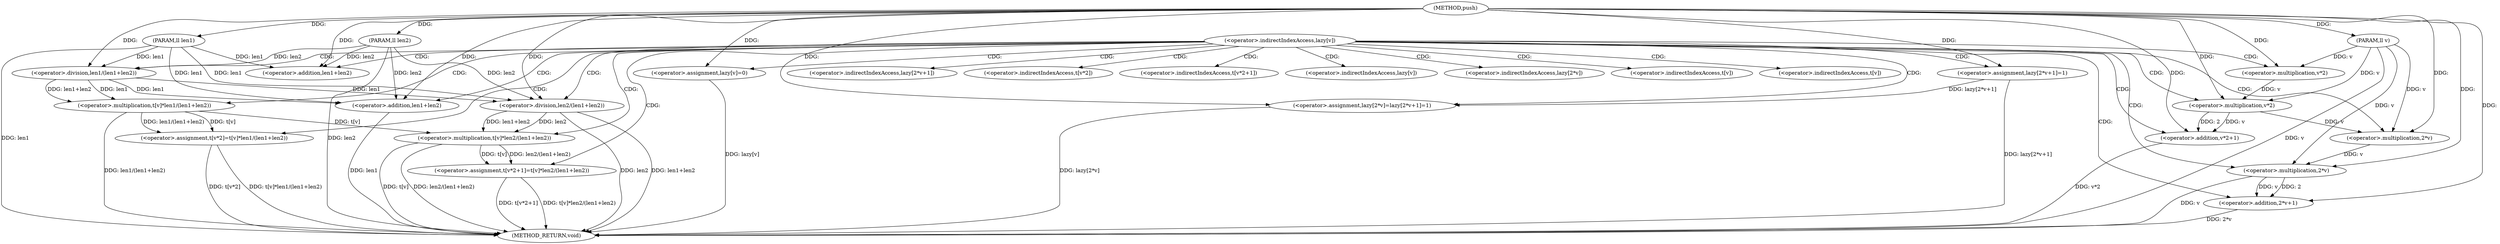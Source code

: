 digraph "push" {  
"1000138" [label = "(METHOD,push)" ]
"1000200" [label = "(METHOD_RETURN,void)" ]
"1000139" [label = "(PARAM,ll v)" ]
"1000140" [label = "(PARAM,ll len1)" ]
"1000141" [label = "(PARAM,ll len2)" ]
"1000148" [label = "(<operator>.assignment,t[v*2]=t[v]*len1/(len1+len2))" ]
"1000163" [label = "(<operator>.assignment,t[v*2+1]=t[v]*len2/(len1+len2))" ]
"1000180" [label = "(<operator>.assignment,lazy[v]=0)" ]
"1000185" [label = "(<operator>.assignment,lazy[2*v]=lazy[2*v+1]=1)" ]
"1000154" [label = "(<operator>.multiplication,t[v]*len1/(len1+len2))" ]
"1000171" [label = "(<operator>.multiplication,t[v]*len2/(len1+len2))" ]
"1000191" [label = "(<operator>.assignment,lazy[2*v+1]=1)" ]
"1000151" [label = "(<operator>.multiplication,v*2)" ]
"1000158" [label = "(<operator>.division,len1/(len1+len2))" ]
"1000166" [label = "(<operator>.addition,v*2+1)" ]
"1000175" [label = "(<operator>.division,len2/(len1+len2))" ]
"1000188" [label = "(<operator>.multiplication,2*v)" ]
"1000160" [label = "(<operator>.addition,len1+len2)" ]
"1000167" [label = "(<operator>.multiplication,v*2)" ]
"1000177" [label = "(<operator>.addition,len1+len2)" ]
"1000194" [label = "(<operator>.addition,2*v+1)" ]
"1000195" [label = "(<operator>.multiplication,2*v)" ]
"1000144" [label = "(<operator>.indirectIndexAccess,lazy[v])" ]
"1000149" [label = "(<operator>.indirectIndexAccess,t[v*2])" ]
"1000164" [label = "(<operator>.indirectIndexAccess,t[v*2+1])" ]
"1000181" [label = "(<operator>.indirectIndexAccess,lazy[v])" ]
"1000186" [label = "(<operator>.indirectIndexAccess,lazy[2*v])" ]
"1000155" [label = "(<operator>.indirectIndexAccess,t[v])" ]
"1000172" [label = "(<operator>.indirectIndexAccess,t[v])" ]
"1000192" [label = "(<operator>.indirectIndexAccess,lazy[2*v+1])" ]
  "1000139" -> "1000200"  [ label = "DDG: v"] 
  "1000140" -> "1000200"  [ label = "DDG: len1"] 
  "1000141" -> "1000200"  [ label = "DDG: len2"] 
  "1000148" -> "1000200"  [ label = "DDG: t[v*2]"] 
  "1000154" -> "1000200"  [ label = "DDG: len1/(len1+len2)"] 
  "1000148" -> "1000200"  [ label = "DDG: t[v]*len1/(len1+len2)"] 
  "1000166" -> "1000200"  [ label = "DDG: v*2"] 
  "1000163" -> "1000200"  [ label = "DDG: t[v*2+1]"] 
  "1000171" -> "1000200"  [ label = "DDG: t[v]"] 
  "1000175" -> "1000200"  [ label = "DDG: len2"] 
  "1000177" -> "1000200"  [ label = "DDG: len1"] 
  "1000175" -> "1000200"  [ label = "DDG: len1+len2"] 
  "1000171" -> "1000200"  [ label = "DDG: len2/(len1+len2)"] 
  "1000163" -> "1000200"  [ label = "DDG: t[v]*len2/(len1+len2)"] 
  "1000180" -> "1000200"  [ label = "DDG: lazy[v]"] 
  "1000185" -> "1000200"  [ label = "DDG: lazy[2*v]"] 
  "1000195" -> "1000200"  [ label = "DDG: v"] 
  "1000194" -> "1000200"  [ label = "DDG: 2*v"] 
  "1000191" -> "1000200"  [ label = "DDG: lazy[2*v+1]"] 
  "1000138" -> "1000139"  [ label = "DDG: "] 
  "1000138" -> "1000140"  [ label = "DDG: "] 
  "1000138" -> "1000141"  [ label = "DDG: "] 
  "1000154" -> "1000148"  [ label = "DDG: t[v]"] 
  "1000154" -> "1000148"  [ label = "DDG: len1/(len1+len2)"] 
  "1000171" -> "1000163"  [ label = "DDG: t[v]"] 
  "1000171" -> "1000163"  [ label = "DDG: len2/(len1+len2)"] 
  "1000138" -> "1000180"  [ label = "DDG: "] 
  "1000191" -> "1000185"  [ label = "DDG: lazy[2*v+1]"] 
  "1000138" -> "1000185"  [ label = "DDG: "] 
  "1000158" -> "1000154"  [ label = "DDG: len1+len2"] 
  "1000158" -> "1000154"  [ label = "DDG: len1"] 
  "1000154" -> "1000171"  [ label = "DDG: t[v]"] 
  "1000175" -> "1000171"  [ label = "DDG: len2"] 
  "1000175" -> "1000171"  [ label = "DDG: len1+len2"] 
  "1000138" -> "1000191"  [ label = "DDG: "] 
  "1000139" -> "1000151"  [ label = "DDG: v"] 
  "1000138" -> "1000151"  [ label = "DDG: "] 
  "1000140" -> "1000158"  [ label = "DDG: len1"] 
  "1000138" -> "1000158"  [ label = "DDG: "] 
  "1000141" -> "1000158"  [ label = "DDG: len2"] 
  "1000167" -> "1000166"  [ label = "DDG: v"] 
  "1000167" -> "1000166"  [ label = "DDG: 2"] 
  "1000138" -> "1000166"  [ label = "DDG: "] 
  "1000141" -> "1000175"  [ label = "DDG: len2"] 
  "1000138" -> "1000175"  [ label = "DDG: "] 
  "1000158" -> "1000175"  [ label = "DDG: len1"] 
  "1000140" -> "1000175"  [ label = "DDG: len1"] 
  "1000138" -> "1000188"  [ label = "DDG: "] 
  "1000167" -> "1000188"  [ label = "DDG: v"] 
  "1000139" -> "1000188"  [ label = "DDG: v"] 
  "1000140" -> "1000160"  [ label = "DDG: len1"] 
  "1000138" -> "1000160"  [ label = "DDG: "] 
  "1000141" -> "1000160"  [ label = "DDG: len2"] 
  "1000151" -> "1000167"  [ label = "DDG: v"] 
  "1000139" -> "1000167"  [ label = "DDG: v"] 
  "1000138" -> "1000167"  [ label = "DDG: "] 
  "1000158" -> "1000177"  [ label = "DDG: len1"] 
  "1000140" -> "1000177"  [ label = "DDG: len1"] 
  "1000138" -> "1000177"  [ label = "DDG: "] 
  "1000141" -> "1000177"  [ label = "DDG: len2"] 
  "1000195" -> "1000194"  [ label = "DDG: v"] 
  "1000195" -> "1000194"  [ label = "DDG: 2"] 
  "1000138" -> "1000194"  [ label = "DDG: "] 
  "1000138" -> "1000195"  [ label = "DDG: "] 
  "1000188" -> "1000195"  [ label = "DDG: v"] 
  "1000139" -> "1000195"  [ label = "DDG: v"] 
  "1000144" -> "1000164"  [ label = "CDG: "] 
  "1000144" -> "1000191"  [ label = "CDG: "] 
  "1000144" -> "1000195"  [ label = "CDG: "] 
  "1000144" -> "1000186"  [ label = "CDG: "] 
  "1000144" -> "1000166"  [ label = "CDG: "] 
  "1000144" -> "1000180"  [ label = "CDG: "] 
  "1000144" -> "1000148"  [ label = "CDG: "] 
  "1000144" -> "1000172"  [ label = "CDG: "] 
  "1000144" -> "1000149"  [ label = "CDG: "] 
  "1000144" -> "1000163"  [ label = "CDG: "] 
  "1000144" -> "1000188"  [ label = "CDG: "] 
  "1000144" -> "1000167"  [ label = "CDG: "] 
  "1000144" -> "1000158"  [ label = "CDG: "] 
  "1000144" -> "1000175"  [ label = "CDG: "] 
  "1000144" -> "1000155"  [ label = "CDG: "] 
  "1000144" -> "1000154"  [ label = "CDG: "] 
  "1000144" -> "1000151"  [ label = "CDG: "] 
  "1000144" -> "1000160"  [ label = "CDG: "] 
  "1000144" -> "1000171"  [ label = "CDG: "] 
  "1000144" -> "1000194"  [ label = "CDG: "] 
  "1000144" -> "1000192"  [ label = "CDG: "] 
  "1000144" -> "1000177"  [ label = "CDG: "] 
  "1000144" -> "1000181"  [ label = "CDG: "] 
  "1000144" -> "1000185"  [ label = "CDG: "] 
}
